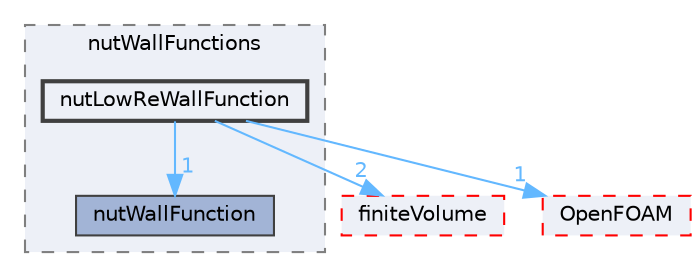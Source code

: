 digraph "src/TurbulenceModels/turbulenceModels/derivedFvPatchFields/wallFunctions/nutWallFunctions/nutLowReWallFunction"
{
 // LATEX_PDF_SIZE
  bgcolor="transparent";
  edge [fontname=Helvetica,fontsize=10,labelfontname=Helvetica,labelfontsize=10];
  node [fontname=Helvetica,fontsize=10,shape=box,height=0.2,width=0.4];
  compound=true
  subgraph clusterdir_ad914e388ddae9a53c7173853ad02594 {
    graph [ bgcolor="#edf0f7", pencolor="grey50", label="nutWallFunctions", fontname=Helvetica,fontsize=10 style="filled,dashed", URL="dir_ad914e388ddae9a53c7173853ad02594.html",tooltip=""]
  dir_f08c2cfe9526d127775e91918fcfe6fb [label="nutWallFunction", fillcolor="#a2b4d6", color="grey25", style="filled", URL="dir_f08c2cfe9526d127775e91918fcfe6fb.html",tooltip=""];
  dir_656827e2ddb5b7beeabc1fbac53da1b6 [label="nutLowReWallFunction", fillcolor="#edf0f7", color="grey25", style="filled,bold", URL="dir_656827e2ddb5b7beeabc1fbac53da1b6.html",tooltip=""];
  }
  dir_9bd15774b555cf7259a6fa18f99fe99b [label="finiteVolume", fillcolor="#edf0f7", color="red", style="filled,dashed", URL="dir_9bd15774b555cf7259a6fa18f99fe99b.html",tooltip=""];
  dir_c5473ff19b20e6ec4dfe5c310b3778a8 [label="OpenFOAM", fillcolor="#edf0f7", color="red", style="filled,dashed", URL="dir_c5473ff19b20e6ec4dfe5c310b3778a8.html",tooltip=""];
  dir_656827e2ddb5b7beeabc1fbac53da1b6->dir_9bd15774b555cf7259a6fa18f99fe99b [headlabel="2", labeldistance=1.5 headhref="dir_002644_001387.html" href="dir_002644_001387.html" color="steelblue1" fontcolor="steelblue1"];
  dir_656827e2ddb5b7beeabc1fbac53da1b6->dir_c5473ff19b20e6ec4dfe5c310b3778a8 [headlabel="1", labeldistance=1.5 headhref="dir_002644_002695.html" href="dir_002644_002695.html" color="steelblue1" fontcolor="steelblue1"];
  dir_656827e2ddb5b7beeabc1fbac53da1b6->dir_f08c2cfe9526d127775e91918fcfe6fb [headlabel="1", labeldistance=1.5 headhref="dir_002644_002650.html" href="dir_002644_002650.html" color="steelblue1" fontcolor="steelblue1"];
}
